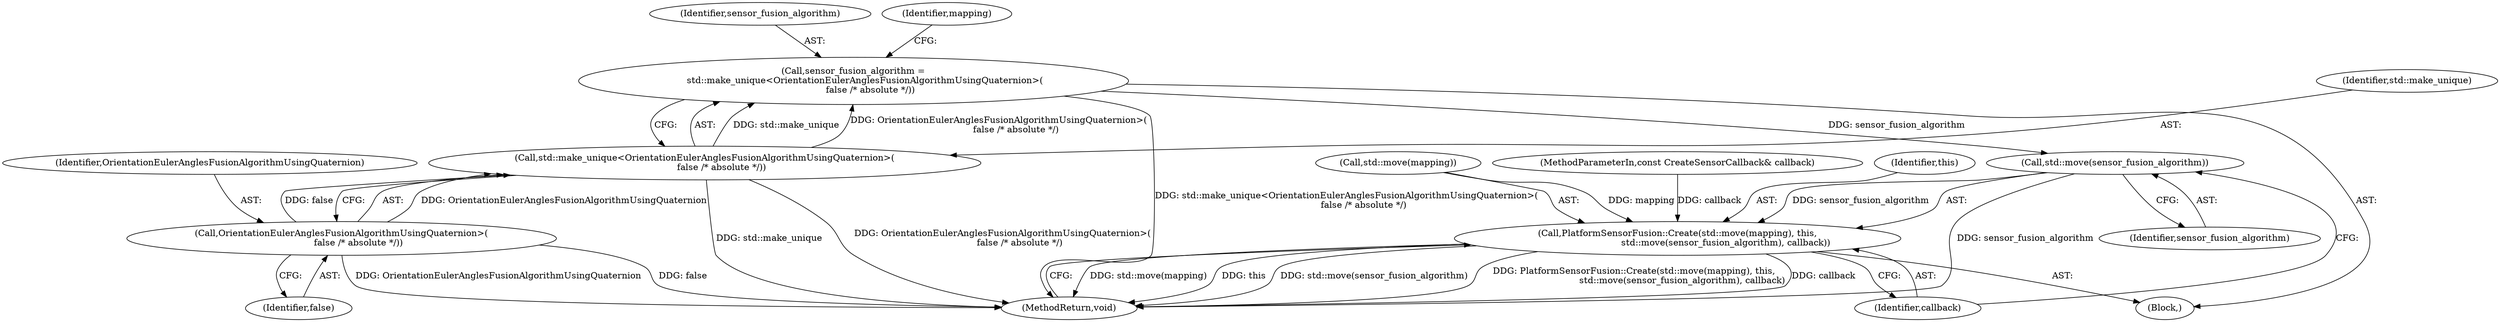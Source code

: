 digraph "1_Chrome_c0c8978849ac57e4ecd613ddc8ff7852a2054734_17@API" {
"1000128" [label="(Call,std::move(sensor_fusion_algorithm))"];
"1000117" [label="(Call,sensor_fusion_algorithm =\n        std::make_unique<OrientationEulerAnglesFusionAlgorithmUsingQuaternion>(\n            false /* absolute */))"];
"1000119" [label="(Call,std::make_unique<OrientationEulerAnglesFusionAlgorithmUsingQuaternion>(\n            false /* absolute */))"];
"1000121" [label="(Call,OrientationEulerAnglesFusionAlgorithmUsingQuaternion>(\n            false /* absolute */))"];
"1000124" [label="(Call,PlatformSensorFusion::Create(std::move(mapping), this,\n                                  std::move(sensor_fusion_algorithm), callback))"];
"1000120" [label="(Identifier,std::make_unique)"];
"1000123" [label="(Identifier,false)"];
"1000119" [label="(Call,std::make_unique<OrientationEulerAnglesFusionAlgorithmUsingQuaternion>(\n            false /* absolute */))"];
"1000130" [label="(Identifier,callback)"];
"1000115" [label="(Block,)"];
"1000122" [label="(Identifier,OrientationEulerAnglesFusionAlgorithmUsingQuaternion)"];
"1000117" [label="(Call,sensor_fusion_algorithm =\n        std::make_unique<OrientationEulerAnglesFusionAlgorithmUsingQuaternion>(\n            false /* absolute */))"];
"1000121" [label="(Call,OrientationEulerAnglesFusionAlgorithmUsingQuaternion>(\n            false /* absolute */))"];
"1000125" [label="(Call,std::move(mapping))"];
"1000104" [label="(MethodParameterIn,const CreateSensorCallback& callback)"];
"1000129" [label="(Identifier,sensor_fusion_algorithm)"];
"1000127" [label="(Identifier,this)"];
"1000118" [label="(Identifier,sensor_fusion_algorithm)"];
"1000128" [label="(Call,std::move(sensor_fusion_algorithm))"];
"1000126" [label="(Identifier,mapping)"];
"1000124" [label="(Call,PlatformSensorFusion::Create(std::move(mapping), this,\n                                  std::move(sensor_fusion_algorithm), callback))"];
"1000135" [label="(MethodReturn,void)"];
"1000128" -> "1000124"  [label="AST: "];
"1000128" -> "1000129"  [label="CFG: "];
"1000129" -> "1000128"  [label="AST: "];
"1000130" -> "1000128"  [label="CFG: "];
"1000128" -> "1000135"  [label="DDG: sensor_fusion_algorithm"];
"1000128" -> "1000124"  [label="DDG: sensor_fusion_algorithm"];
"1000117" -> "1000128"  [label="DDG: sensor_fusion_algorithm"];
"1000117" -> "1000115"  [label="AST: "];
"1000117" -> "1000119"  [label="CFG: "];
"1000118" -> "1000117"  [label="AST: "];
"1000119" -> "1000117"  [label="AST: "];
"1000126" -> "1000117"  [label="CFG: "];
"1000117" -> "1000135"  [label="DDG: std::make_unique<OrientationEulerAnglesFusionAlgorithmUsingQuaternion>(\n            false /* absolute */)"];
"1000119" -> "1000117"  [label="DDG: std::make_unique"];
"1000119" -> "1000117"  [label="DDG: OrientationEulerAnglesFusionAlgorithmUsingQuaternion>(\n            false /* absolute */)"];
"1000119" -> "1000121"  [label="CFG: "];
"1000120" -> "1000119"  [label="AST: "];
"1000121" -> "1000119"  [label="AST: "];
"1000119" -> "1000135"  [label="DDG: OrientationEulerAnglesFusionAlgorithmUsingQuaternion>(\n            false /* absolute */)"];
"1000119" -> "1000135"  [label="DDG: std::make_unique"];
"1000121" -> "1000119"  [label="DDG: OrientationEulerAnglesFusionAlgorithmUsingQuaternion"];
"1000121" -> "1000119"  [label="DDG: false"];
"1000121" -> "1000123"  [label="CFG: "];
"1000122" -> "1000121"  [label="AST: "];
"1000123" -> "1000121"  [label="AST: "];
"1000121" -> "1000135"  [label="DDG: false"];
"1000121" -> "1000135"  [label="DDG: OrientationEulerAnglesFusionAlgorithmUsingQuaternion"];
"1000124" -> "1000115"  [label="AST: "];
"1000124" -> "1000130"  [label="CFG: "];
"1000125" -> "1000124"  [label="AST: "];
"1000127" -> "1000124"  [label="AST: "];
"1000130" -> "1000124"  [label="AST: "];
"1000135" -> "1000124"  [label="CFG: "];
"1000124" -> "1000135"  [label="DDG: std::move(mapping)"];
"1000124" -> "1000135"  [label="DDG: this"];
"1000124" -> "1000135"  [label="DDG: std::move(sensor_fusion_algorithm)"];
"1000124" -> "1000135"  [label="DDG: PlatformSensorFusion::Create(std::move(mapping), this,\n                                  std::move(sensor_fusion_algorithm), callback)"];
"1000124" -> "1000135"  [label="DDG: callback"];
"1000125" -> "1000124"  [label="DDG: mapping"];
"1000104" -> "1000124"  [label="DDG: callback"];
}
